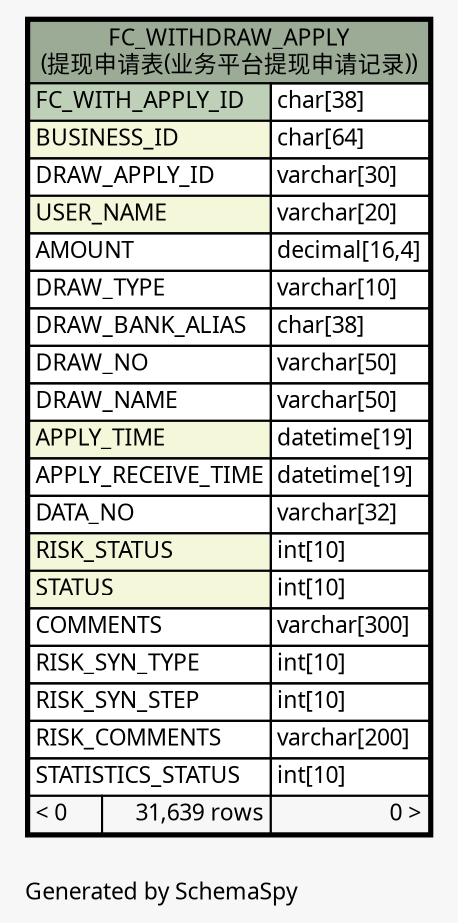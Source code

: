 // dot 2.26.0 on Linux 2.6.32-504.8.1.el6.x86_64
// SchemaSpy rev Unknown
digraph "oneDegreeRelationshipsDiagram" {
  graph [
    rankdir="RL"
    bgcolor="#f7f7f7"
    label="\nGenerated by SchemaSpy"
    labeljust="l"
    nodesep="0.18"
    ranksep="0.46"
    fontname="Microsoft YaHei"
    fontsize="11"
  ];
  node [
    fontname="Microsoft YaHei"
    fontsize="11"
    shape="plaintext"
  ];
  edge [
    arrowsize="0.8"
  ];
  "FC_WITHDRAW_APPLY" [
    label=<
    <TABLE BORDER="2" CELLBORDER="1" CELLSPACING="0" BGCOLOR="#ffffff">
      <TR><TD COLSPAN="3" BGCOLOR="#9bab96" ALIGN="CENTER">FC_WITHDRAW_APPLY<br/>(提现申请表(业务平台提现申请记录))</TD></TR>
      <TR><TD PORT="FC_WITH_APPLY_ID" COLSPAN="2" BGCOLOR="#bed1b8" ALIGN="LEFT">FC_WITH_APPLY_ID</TD><TD PORT="FC_WITH_APPLY_ID.type" ALIGN="LEFT">char[38]</TD></TR>
      <TR><TD PORT="BUSINESS_ID" COLSPAN="2" BGCOLOR="#f4f7da" ALIGN="LEFT">BUSINESS_ID</TD><TD PORT="BUSINESS_ID.type" ALIGN="LEFT">char[64]</TD></TR>
      <TR><TD PORT="DRAW_APPLY_ID" COLSPAN="2" ALIGN="LEFT">DRAW_APPLY_ID</TD><TD PORT="DRAW_APPLY_ID.type" ALIGN="LEFT">varchar[30]</TD></TR>
      <TR><TD PORT="USER_NAME" COLSPAN="2" BGCOLOR="#f4f7da" ALIGN="LEFT">USER_NAME</TD><TD PORT="USER_NAME.type" ALIGN="LEFT">varchar[20]</TD></TR>
      <TR><TD PORT="AMOUNT" COLSPAN="2" ALIGN="LEFT">AMOUNT</TD><TD PORT="AMOUNT.type" ALIGN="LEFT">decimal[16,4]</TD></TR>
      <TR><TD PORT="DRAW_TYPE" COLSPAN="2" ALIGN="LEFT">DRAW_TYPE</TD><TD PORT="DRAW_TYPE.type" ALIGN="LEFT">varchar[10]</TD></TR>
      <TR><TD PORT="DRAW_BANK_ALIAS" COLSPAN="2" ALIGN="LEFT">DRAW_BANK_ALIAS</TD><TD PORT="DRAW_BANK_ALIAS.type" ALIGN="LEFT">char[38]</TD></TR>
      <TR><TD PORT="DRAW_NO" COLSPAN="2" ALIGN="LEFT">DRAW_NO</TD><TD PORT="DRAW_NO.type" ALIGN="LEFT">varchar[50]</TD></TR>
      <TR><TD PORT="DRAW_NAME" COLSPAN="2" ALIGN="LEFT">DRAW_NAME</TD><TD PORT="DRAW_NAME.type" ALIGN="LEFT">varchar[50]</TD></TR>
      <TR><TD PORT="APPLY_TIME" COLSPAN="2" BGCOLOR="#f4f7da" ALIGN="LEFT">APPLY_TIME</TD><TD PORT="APPLY_TIME.type" ALIGN="LEFT">datetime[19]</TD></TR>
      <TR><TD PORT="APPLY_RECEIVE_TIME" COLSPAN="2" ALIGN="LEFT">APPLY_RECEIVE_TIME</TD><TD PORT="APPLY_RECEIVE_TIME.type" ALIGN="LEFT">datetime[19]</TD></TR>
      <TR><TD PORT="DATA_NO" COLSPAN="2" ALIGN="LEFT">DATA_NO</TD><TD PORT="DATA_NO.type" ALIGN="LEFT">varchar[32]</TD></TR>
      <TR><TD PORT="RISK_STATUS" COLSPAN="2" BGCOLOR="#f4f7da" ALIGN="LEFT">RISK_STATUS</TD><TD PORT="RISK_STATUS.type" ALIGN="LEFT">int[10]</TD></TR>
      <TR><TD PORT="STATUS" COLSPAN="2" BGCOLOR="#f4f7da" ALIGN="LEFT">STATUS</TD><TD PORT="STATUS.type" ALIGN="LEFT">int[10]</TD></TR>
      <TR><TD PORT="COMMENTS" COLSPAN="2" ALIGN="LEFT">COMMENTS</TD><TD PORT="COMMENTS.type" ALIGN="LEFT">varchar[300]</TD></TR>
      <TR><TD PORT="RISK_SYN_TYPE" COLSPAN="2" ALIGN="LEFT">RISK_SYN_TYPE</TD><TD PORT="RISK_SYN_TYPE.type" ALIGN="LEFT">int[10]</TD></TR>
      <TR><TD PORT="RISK_SYN_STEP" COLSPAN="2" ALIGN="LEFT">RISK_SYN_STEP</TD><TD PORT="RISK_SYN_STEP.type" ALIGN="LEFT">int[10]</TD></TR>
      <TR><TD PORT="RISK_COMMENTS" COLSPAN="2" ALIGN="LEFT">RISK_COMMENTS</TD><TD PORT="RISK_COMMENTS.type" ALIGN="LEFT">varchar[200]</TD></TR>
      <TR><TD PORT="STATISTICS_STATUS" COLSPAN="2" ALIGN="LEFT">STATISTICS_STATUS</TD><TD PORT="STATISTICS_STATUS.type" ALIGN="LEFT">int[10]</TD></TR>
      <TR><TD ALIGN="LEFT" BGCOLOR="#f7f7f7">&lt; 0</TD><TD ALIGN="RIGHT" BGCOLOR="#f7f7f7">31,639 rows</TD><TD ALIGN="RIGHT" BGCOLOR="#f7f7f7">0 &gt;</TD></TR>
    </TABLE>>
    URL="FC_WITHDRAW_APPLY.html"
    tooltip="FC_WITHDRAW_APPLY"
  ];
}
